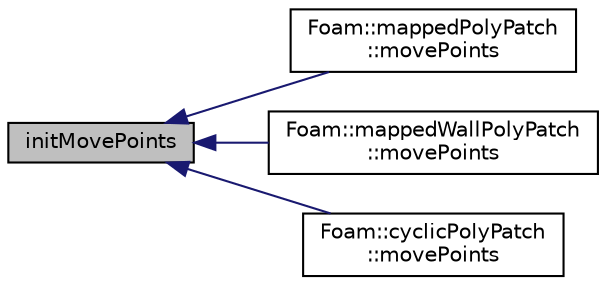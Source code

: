 digraph "initMovePoints"
{
  bgcolor="transparent";
  edge [fontname="Helvetica",fontsize="10",labelfontname="Helvetica",labelfontsize="10"];
  node [fontname="Helvetica",fontsize="10",shape=record];
  rankdir="LR";
  Node1 [label="initMovePoints",height=0.2,width=0.4,color="black", fillcolor="grey75", style="filled" fontcolor="black"];
  Node1 -> Node2 [dir="back",color="midnightblue",fontsize="10",style="solid",fontname="Helvetica"];
  Node2 [label="Foam::mappedPolyPatch\l::movePoints",height=0.2,width=0.4,color="black",URL="$classFoam_1_1mappedPolyPatch.html#aacd07914399d9e26077bb4ed6a0ed2a2",tooltip="Correct patches after moving points. "];
  Node1 -> Node3 [dir="back",color="midnightblue",fontsize="10",style="solid",fontname="Helvetica"];
  Node3 [label="Foam::mappedWallPolyPatch\l::movePoints",height=0.2,width=0.4,color="black",URL="$classFoam_1_1mappedWallPolyPatch.html#aacd07914399d9e26077bb4ed6a0ed2a2",tooltip="Correct patches after moving points. "];
  Node1 -> Node4 [dir="back",color="midnightblue",fontsize="10",style="solid",fontname="Helvetica"];
  Node4 [label="Foam::cyclicPolyPatch\l::movePoints",height=0.2,width=0.4,color="black",URL="$classFoam_1_1cyclicPolyPatch.html#aacd07914399d9e26077bb4ed6a0ed2a2",tooltip="Correct patches after moving points. "];
}
